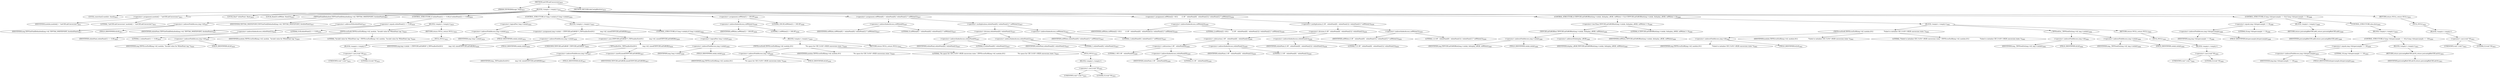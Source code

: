 digraph "initCIELabConversion" {  
"60185" [label = <(METHOD,initCIELabConversion)<SUB>2610</SUB>> ]
"60186" [label = <(PARAM,TIFFRGBAImage *img)<SUB>2610</SUB>> ]
"60187" [label = <(BLOCK,&lt;empty&gt;,&lt;empty&gt;)<SUB>2611</SUB>> ]
"60188" [label = <(LOCAL,constchar[] module: char[])<SUB>2612</SUB>> ]
"60189" [label = <(&lt;operator&gt;.assignment,module[] = &quot;initCIELabConversion&quot;)<SUB>2612</SUB>> ]
"60190" [label = <(IDENTIFIER,module,module[] = &quot;initCIELabConversion&quot;)<SUB>2612</SUB>> ]
"60191" [label = <(LITERAL,&quot;initCIELabConversion&quot;,module[] = &quot;initCIELabConversion&quot;)<SUB>2612</SUB>> ]
"60192" [label = <(LOCAL,float* whitePoint: float)<SUB>2614</SUB>> ]
"60193" [label = <(LOCAL,float[3] refWhite: float[3])<SUB>2615</SUB>> ]
"60194" [label = <(TIFFGetFieldDefaulted,TIFFGetFieldDefaulted(img-&gt;tif, TIFFTAG_WHITEPOINT, &amp;whitePoint))<SUB>2617</SUB>> ]
"60195" [label = <(&lt;operator&gt;.indirectFieldAccess,img-&gt;tif)<SUB>2617</SUB>> ]
"60196" [label = <(IDENTIFIER,img,TIFFGetFieldDefaulted(img-&gt;tif, TIFFTAG_WHITEPOINT, &amp;whitePoint))<SUB>2617</SUB>> ]
"60197" [label = <(FIELD_IDENTIFIER,tif,tif)<SUB>2617</SUB>> ]
"60198" [label = <(IDENTIFIER,TIFFTAG_WHITEPOINT,TIFFGetFieldDefaulted(img-&gt;tif, TIFFTAG_WHITEPOINT, &amp;whitePoint))<SUB>2617</SUB>> ]
"60199" [label = <(&lt;operator&gt;.addressOf,&amp;whitePoint)<SUB>2617</SUB>> ]
"60200" [label = <(IDENTIFIER,whitePoint,TIFFGetFieldDefaulted(img-&gt;tif, TIFFTAG_WHITEPOINT, &amp;whitePoint))<SUB>2617</SUB>> ]
"60201" [label = <(CONTROL_STRUCTURE,if (whitePoint[1] == 0.0f),if (whitePoint[1] == 0.0f))<SUB>2618</SUB>> ]
"60202" [label = <(&lt;operator&gt;.equals,whitePoint[1] == 0.0f)<SUB>2618</SUB>> ]
"60203" [label = <(&lt;operator&gt;.indirectIndexAccess,whitePoint[1])<SUB>2618</SUB>> ]
"60204" [label = <(IDENTIFIER,whitePoint,whitePoint[1] == 0.0f)<SUB>2618</SUB>> ]
"60205" [label = <(LITERAL,1,whitePoint[1] == 0.0f)<SUB>2618</SUB>> ]
"60206" [label = <(LITERAL,0.0f,whitePoint[1] == 0.0f)<SUB>2618</SUB>> ]
"60207" [label = <(BLOCK,&lt;empty&gt;,&lt;empty&gt;)<SUB>2619</SUB>> ]
"60208" [label = <(TIFFErrorExtR,TIFFErrorExtR(img-&gt;tif, module, &quot;Invalid value for WhitePoint tag.&quot;))<SUB>2620</SUB>> ]
"60209" [label = <(&lt;operator&gt;.indirectFieldAccess,img-&gt;tif)<SUB>2620</SUB>> ]
"60210" [label = <(IDENTIFIER,img,TIFFErrorExtR(img-&gt;tif, module, &quot;Invalid value for WhitePoint tag.&quot;))<SUB>2620</SUB>> ]
"60211" [label = <(FIELD_IDENTIFIER,tif,tif)<SUB>2620</SUB>> ]
"60212" [label = <(IDENTIFIER,module,TIFFErrorExtR(img-&gt;tif, module, &quot;Invalid value for WhitePoint tag.&quot;))<SUB>2620</SUB>> ]
"60213" [label = <(LITERAL,&quot;Invalid value for WhitePoint tag.&quot;,TIFFErrorExtR(img-&gt;tif, module, &quot;Invalid value for WhitePoint tag.&quot;))<SUB>2620</SUB>> ]
"60214" [label = <(RETURN,return NULL;,return NULL;)<SUB>2621</SUB>> ]
"60215" [label = <(NULL,NULL)<SUB>2621</SUB>> ]
"60216" [label = <(BLOCK,&lt;empty&gt;,&lt;empty&gt;)> ]
"60217" [label = <(&lt;operator&gt;.cast,(void *)0)<SUB>2621</SUB>> ]
"60218" [label = <(UNKNOWN,void *,void *)<SUB>2621</SUB>> ]
"60219" [label = <(LITERAL,0,(void *)0)<SUB>2621</SUB>> ]
"60220" [label = <(CONTROL_STRUCTURE,if (!img-&gt;cielab),if (!img-&gt;cielab))<SUB>2624</SUB>> ]
"60221" [label = <(&lt;operator&gt;.logicalNot,!img-&gt;cielab)<SUB>2624</SUB>> ]
"60222" [label = <(&lt;operator&gt;.indirectFieldAccess,img-&gt;cielab)<SUB>2624</SUB>> ]
"60223" [label = <(IDENTIFIER,img,!img-&gt;cielab)<SUB>2624</SUB>> ]
"60224" [label = <(FIELD_IDENTIFIER,cielab,cielab)<SUB>2624</SUB>> ]
"60225" [label = <(BLOCK,&lt;empty&gt;,&lt;empty&gt;)<SUB>2625</SUB>> ]
"60226" [label = <(&lt;operator&gt;.assignment,img-&gt;cielab = (TIFFCIELabToRGB *)_TIFFmallocExt(\012            img-&gt;tif, sizeof(TIFFCIELabToRGB)))<SUB>2626</SUB>> ]
"60227" [label = <(&lt;operator&gt;.indirectFieldAccess,img-&gt;cielab)<SUB>2626</SUB>> ]
"60228" [label = <(IDENTIFIER,img,img-&gt;cielab = (TIFFCIELabToRGB *)_TIFFmallocExt(\012            img-&gt;tif, sizeof(TIFFCIELabToRGB)))<SUB>2626</SUB>> ]
"60229" [label = <(FIELD_IDENTIFIER,cielab,cielab)<SUB>2626</SUB>> ]
"60230" [label = <(&lt;operator&gt;.cast,(TIFFCIELabToRGB *)_TIFFmallocExt(\012            img-&gt;tif, sizeof(TIFFCIELabToRGB)))<SUB>2626</SUB>> ]
"60231" [label = <(UNKNOWN,TIFFCIELabToRGB *,TIFFCIELabToRGB *)<SUB>2626</SUB>> ]
"60232" [label = <(_TIFFmallocExt,_TIFFmallocExt(\012            img-&gt;tif, sizeof(TIFFCIELabToRGB)))<SUB>2626</SUB>> ]
"60233" [label = <(&lt;operator&gt;.indirectFieldAccess,img-&gt;tif)<SUB>2627</SUB>> ]
"60234" [label = <(IDENTIFIER,img,_TIFFmallocExt(\012            img-&gt;tif, sizeof(TIFFCIELabToRGB)))<SUB>2627</SUB>> ]
"60235" [label = <(FIELD_IDENTIFIER,tif,tif)<SUB>2627</SUB>> ]
"60236" [label = <(&lt;operator&gt;.sizeOf,sizeof(TIFFCIELabToRGB))<SUB>2627</SUB>> ]
"60237" [label = <(IDENTIFIER,TIFFCIELabToRGB,sizeof(TIFFCIELabToRGB))<SUB>2627</SUB>> ]
"60238" [label = <(CONTROL_STRUCTURE,if (!img-&gt;cielab),if (!img-&gt;cielab))<SUB>2628</SUB>> ]
"60239" [label = <(&lt;operator&gt;.logicalNot,!img-&gt;cielab)<SUB>2628</SUB>> ]
"60240" [label = <(&lt;operator&gt;.indirectFieldAccess,img-&gt;cielab)<SUB>2628</SUB>> ]
"60241" [label = <(IDENTIFIER,img,!img-&gt;cielab)<SUB>2628</SUB>> ]
"60242" [label = <(FIELD_IDENTIFIER,cielab,cielab)<SUB>2628</SUB>> ]
"60243" [label = <(BLOCK,&lt;empty&gt;,&lt;empty&gt;)<SUB>2629</SUB>> ]
"60244" [label = <(TIFFErrorExtR,TIFFErrorExtR(img-&gt;tif, module,\012                          &quot;No space for CIE L*a*b*-&gt;RGB conversion state.&quot;))<SUB>2630</SUB>> ]
"60245" [label = <(&lt;operator&gt;.indirectFieldAccess,img-&gt;tif)<SUB>2630</SUB>> ]
"60246" [label = <(IDENTIFIER,img,TIFFErrorExtR(img-&gt;tif, module,\012                          &quot;No space for CIE L*a*b*-&gt;RGB conversion state.&quot;))<SUB>2630</SUB>> ]
"60247" [label = <(FIELD_IDENTIFIER,tif,tif)<SUB>2630</SUB>> ]
"60248" [label = <(IDENTIFIER,module,TIFFErrorExtR(img-&gt;tif, module,\012                          &quot;No space for CIE L*a*b*-&gt;RGB conversion state.&quot;))<SUB>2630</SUB>> ]
"60249" [label = <(LITERAL,&quot;No space for CIE L*a*b*-&gt;RGB conversion state.&quot;,TIFFErrorExtR(img-&gt;tif, module,\012                          &quot;No space for CIE L*a*b*-&gt;RGB conversion state.&quot;))<SUB>2631</SUB>> ]
"60250" [label = <(RETURN,return NULL;,return NULL;)<SUB>2632</SUB>> ]
"60251" [label = <(NULL,NULL)<SUB>2632</SUB>> ]
"60252" [label = <(BLOCK,&lt;empty&gt;,&lt;empty&gt;)> ]
"60253" [label = <(&lt;operator&gt;.cast,(void *)0)<SUB>2632</SUB>> ]
"60254" [label = <(UNKNOWN,void *,void *)<SUB>2632</SUB>> ]
"60255" [label = <(LITERAL,0,(void *)0)<SUB>2632</SUB>> ]
"60256" [label = <(&lt;operator&gt;.assignment,refWhite[1] = 100.0F)<SUB>2636</SUB>> ]
"60257" [label = <(&lt;operator&gt;.indirectIndexAccess,refWhite[1])<SUB>2636</SUB>> ]
"60258" [label = <(IDENTIFIER,refWhite,refWhite[1] = 100.0F)<SUB>2636</SUB>> ]
"60259" [label = <(LITERAL,1,refWhite[1] = 100.0F)<SUB>2636</SUB>> ]
"60260" [label = <(LITERAL,100.0F,refWhite[1] = 100.0F)<SUB>2636</SUB>> ]
"60261" [label = <(&lt;operator&gt;.assignment,refWhite[0] = whitePoint[0] / whitePoint[1] * refWhite[1])<SUB>2637</SUB>> ]
"60262" [label = <(&lt;operator&gt;.indirectIndexAccess,refWhite[0])<SUB>2637</SUB>> ]
"60263" [label = <(IDENTIFIER,refWhite,refWhite[0] = whitePoint[0] / whitePoint[1] * refWhite[1])<SUB>2637</SUB>> ]
"60264" [label = <(LITERAL,0,refWhite[0] = whitePoint[0] / whitePoint[1] * refWhite[1])<SUB>2637</SUB>> ]
"60265" [label = <(&lt;operator&gt;.multiplication,whitePoint[0] / whitePoint[1] * refWhite[1])<SUB>2637</SUB>> ]
"60266" [label = <(&lt;operator&gt;.division,whitePoint[0] / whitePoint[1])<SUB>2637</SUB>> ]
"60267" [label = <(&lt;operator&gt;.indirectIndexAccess,whitePoint[0])<SUB>2637</SUB>> ]
"60268" [label = <(IDENTIFIER,whitePoint,whitePoint[0] / whitePoint[1])<SUB>2637</SUB>> ]
"60269" [label = <(LITERAL,0,whitePoint[0] / whitePoint[1])<SUB>2637</SUB>> ]
"60270" [label = <(&lt;operator&gt;.indirectIndexAccess,whitePoint[1])<SUB>2637</SUB>> ]
"60271" [label = <(IDENTIFIER,whitePoint,whitePoint[0] / whitePoint[1])<SUB>2637</SUB>> ]
"60272" [label = <(LITERAL,1,whitePoint[0] / whitePoint[1])<SUB>2637</SUB>> ]
"60273" [label = <(&lt;operator&gt;.indirectIndexAccess,refWhite[1])<SUB>2637</SUB>> ]
"60274" [label = <(IDENTIFIER,refWhite,whitePoint[0] / whitePoint[1] * refWhite[1])<SUB>2637</SUB>> ]
"60275" [label = <(LITERAL,1,whitePoint[0] / whitePoint[1] * refWhite[1])<SUB>2637</SUB>> ]
"60276" [label = <(&lt;operator&gt;.assignment,refWhite[2] =\012        (1.0F - whitePoint[0] - whitePoint[1]) / whitePoint[1] * refWhite[1])<SUB>2638</SUB>> ]
"60277" [label = <(&lt;operator&gt;.indirectIndexAccess,refWhite[2])<SUB>2638</SUB>> ]
"60278" [label = <(IDENTIFIER,refWhite,refWhite[2] =\012        (1.0F - whitePoint[0] - whitePoint[1]) / whitePoint[1] * refWhite[1])<SUB>2638</SUB>> ]
"60279" [label = <(LITERAL,2,refWhite[2] =\012        (1.0F - whitePoint[0] - whitePoint[1]) / whitePoint[1] * refWhite[1])<SUB>2638</SUB>> ]
"60280" [label = <(&lt;operator&gt;.multiplication,(1.0F - whitePoint[0] - whitePoint[1]) / whitePoint[1] * refWhite[1])<SUB>2639</SUB>> ]
"60281" [label = <(&lt;operator&gt;.division,(1.0F - whitePoint[0] - whitePoint[1]) / whitePoint[1])<SUB>2639</SUB>> ]
"60282" [label = <(&lt;operator&gt;.subtraction,1.0F - whitePoint[0] - whitePoint[1])<SUB>2639</SUB>> ]
"60283" [label = <(&lt;operator&gt;.subtraction,1.0F - whitePoint[0])<SUB>2639</SUB>> ]
"60284" [label = <(LITERAL,1.0F,1.0F - whitePoint[0])<SUB>2639</SUB>> ]
"60285" [label = <(&lt;operator&gt;.indirectIndexAccess,whitePoint[0])<SUB>2639</SUB>> ]
"60286" [label = <(IDENTIFIER,whitePoint,1.0F - whitePoint[0])<SUB>2639</SUB>> ]
"60287" [label = <(LITERAL,0,1.0F - whitePoint[0])<SUB>2639</SUB>> ]
"60288" [label = <(&lt;operator&gt;.indirectIndexAccess,whitePoint[1])<SUB>2639</SUB>> ]
"60289" [label = <(IDENTIFIER,whitePoint,1.0F - whitePoint[0] - whitePoint[1])<SUB>2639</SUB>> ]
"60290" [label = <(LITERAL,1,1.0F - whitePoint[0] - whitePoint[1])<SUB>2639</SUB>> ]
"60291" [label = <(&lt;operator&gt;.indirectIndexAccess,whitePoint[1])<SUB>2639</SUB>> ]
"60292" [label = <(IDENTIFIER,whitePoint,(1.0F - whitePoint[0] - whitePoint[1]) / whitePoint[1])<SUB>2639</SUB>> ]
"60293" [label = <(LITERAL,1,(1.0F - whitePoint[0] - whitePoint[1]) / whitePoint[1])<SUB>2639</SUB>> ]
"60294" [label = <(&lt;operator&gt;.indirectIndexAccess,refWhite[1])<SUB>2639</SUB>> ]
"60295" [label = <(IDENTIFIER,refWhite,(1.0F - whitePoint[0] - whitePoint[1]) / whitePoint[1] * refWhite[1])<SUB>2639</SUB>> ]
"60296" [label = <(LITERAL,1,(1.0F - whitePoint[0] - whitePoint[1]) / whitePoint[1] * refWhite[1])<SUB>2639</SUB>> ]
"60297" [label = <(CONTROL_STRUCTURE,if (TIFFCIELabToRGBInit(img-&gt;cielab, &amp;display_sRGB, refWhite) &lt; 0),if (TIFFCIELabToRGBInit(img-&gt;cielab, &amp;display_sRGB, refWhite) &lt; 0))<SUB>2640</SUB>> ]
"60298" [label = <(&lt;operator&gt;.lessThan,TIFFCIELabToRGBInit(img-&gt;cielab, &amp;display_sRGB, refWhite) &lt; 0)<SUB>2640</SUB>> ]
"60299" [label = <(TIFFCIELabToRGBInit,TIFFCIELabToRGBInit(img-&gt;cielab, &amp;display_sRGB, refWhite))<SUB>2640</SUB>> ]
"60300" [label = <(&lt;operator&gt;.indirectFieldAccess,img-&gt;cielab)<SUB>2640</SUB>> ]
"60301" [label = <(IDENTIFIER,img,TIFFCIELabToRGBInit(img-&gt;cielab, &amp;display_sRGB, refWhite))<SUB>2640</SUB>> ]
"60302" [label = <(FIELD_IDENTIFIER,cielab,cielab)<SUB>2640</SUB>> ]
"60303" [label = <(&lt;operator&gt;.addressOf,&amp;display_sRGB)<SUB>2640</SUB>> ]
"60304" [label = <(IDENTIFIER,display_sRGB,TIFFCIELabToRGBInit(img-&gt;cielab, &amp;display_sRGB, refWhite))<SUB>2640</SUB>> ]
"60305" [label = <(IDENTIFIER,refWhite,TIFFCIELabToRGBInit(img-&gt;cielab, &amp;display_sRGB, refWhite))<SUB>2640</SUB>> ]
"60306" [label = <(LITERAL,0,TIFFCIELabToRGBInit(img-&gt;cielab, &amp;display_sRGB, refWhite) &lt; 0)<SUB>2640</SUB>> ]
"60307" [label = <(BLOCK,&lt;empty&gt;,&lt;empty&gt;)<SUB>2641</SUB>> ]
"60308" [label = <(TIFFErrorExtR,TIFFErrorExtR(img-&gt;tif, module,\012                      &quot;Failed to initialize CIE L*a*b*-&gt;RGB conversion state.&quot;))<SUB>2642</SUB>> ]
"60309" [label = <(&lt;operator&gt;.indirectFieldAccess,img-&gt;tif)<SUB>2642</SUB>> ]
"60310" [label = <(IDENTIFIER,img,TIFFErrorExtR(img-&gt;tif, module,\012                      &quot;Failed to initialize CIE L*a*b*-&gt;RGB conversion state.&quot;))<SUB>2642</SUB>> ]
"60311" [label = <(FIELD_IDENTIFIER,tif,tif)<SUB>2642</SUB>> ]
"60312" [label = <(IDENTIFIER,module,TIFFErrorExtR(img-&gt;tif, module,\012                      &quot;Failed to initialize CIE L*a*b*-&gt;RGB conversion state.&quot;))<SUB>2642</SUB>> ]
"60313" [label = <(LITERAL,&quot;Failed to initialize CIE L*a*b*-&gt;RGB conversion state.&quot;,TIFFErrorExtR(img-&gt;tif, module,\012                      &quot;Failed to initialize CIE L*a*b*-&gt;RGB conversion state.&quot;))<SUB>2643</SUB>> ]
"60314" [label = <(_TIFFfreeExt,_TIFFfreeExt(img-&gt;tif, img-&gt;cielab))<SUB>2644</SUB>> ]
"60315" [label = <(&lt;operator&gt;.indirectFieldAccess,img-&gt;tif)<SUB>2644</SUB>> ]
"60316" [label = <(IDENTIFIER,img,_TIFFfreeExt(img-&gt;tif, img-&gt;cielab))<SUB>2644</SUB>> ]
"60317" [label = <(FIELD_IDENTIFIER,tif,tif)<SUB>2644</SUB>> ]
"60318" [label = <(&lt;operator&gt;.indirectFieldAccess,img-&gt;cielab)<SUB>2644</SUB>> ]
"60319" [label = <(IDENTIFIER,img,_TIFFfreeExt(img-&gt;tif, img-&gt;cielab))<SUB>2644</SUB>> ]
"60320" [label = <(FIELD_IDENTIFIER,cielab,cielab)<SUB>2644</SUB>> ]
"60321" [label = <(RETURN,return NULL;,return NULL;)<SUB>2645</SUB>> ]
"60322" [label = <(NULL,NULL)<SUB>2645</SUB>> ]
"60323" [label = <(BLOCK,&lt;empty&gt;,&lt;empty&gt;)> ]
"60324" [label = <(&lt;operator&gt;.cast,(void *)0)<SUB>2645</SUB>> ]
"60325" [label = <(UNKNOWN,void *,void *)<SUB>2645</SUB>> ]
"60326" [label = <(LITERAL,0,(void *)0)<SUB>2645</SUB>> ]
"60327" [label = <(CONTROL_STRUCTURE,if (img-&gt;bitspersample == 8),if (img-&gt;bitspersample == 8))<SUB>2648</SUB>> ]
"60328" [label = <(&lt;operator&gt;.equals,img-&gt;bitspersample == 8)<SUB>2648</SUB>> ]
"60329" [label = <(&lt;operator&gt;.indirectFieldAccess,img-&gt;bitspersample)<SUB>2648</SUB>> ]
"60330" [label = <(IDENTIFIER,img,img-&gt;bitspersample == 8)<SUB>2648</SUB>> ]
"60331" [label = <(FIELD_IDENTIFIER,bitspersample,bitspersample)<SUB>2648</SUB>> ]
"60332" [label = <(LITERAL,8,img-&gt;bitspersample == 8)<SUB>2648</SUB>> ]
"60333" [label = <(BLOCK,&lt;empty&gt;,&lt;empty&gt;)<SUB>2649</SUB>> ]
"60334" [label = <(RETURN,return putcontig8bitCIELab8;,return putcontig8bitCIELab8;)<SUB>2649</SUB>> ]
"60335" [label = <(IDENTIFIER,putcontig8bitCIELab8,return putcontig8bitCIELab8;)<SUB>2649</SUB>> ]
"60336" [label = <(CONTROL_STRUCTURE,else,else)<SUB>2650</SUB>> ]
"60337" [label = <(BLOCK,&lt;empty&gt;,&lt;empty&gt;)<SUB>2650</SUB>> ]
"60338" [label = <(CONTROL_STRUCTURE,if (img-&gt;bitspersample == 16),if (img-&gt;bitspersample == 16))<SUB>2650</SUB>> ]
"60339" [label = <(&lt;operator&gt;.equals,img-&gt;bitspersample == 16)<SUB>2650</SUB>> ]
"60340" [label = <(&lt;operator&gt;.indirectFieldAccess,img-&gt;bitspersample)<SUB>2650</SUB>> ]
"60341" [label = <(IDENTIFIER,img,img-&gt;bitspersample == 16)<SUB>2650</SUB>> ]
"60342" [label = <(FIELD_IDENTIFIER,bitspersample,bitspersample)<SUB>2650</SUB>> ]
"60343" [label = <(LITERAL,16,img-&gt;bitspersample == 16)<SUB>2650</SUB>> ]
"60344" [label = <(BLOCK,&lt;empty&gt;,&lt;empty&gt;)<SUB>2651</SUB>> ]
"60345" [label = <(RETURN,return putcontig8bitCIELab16;,return putcontig8bitCIELab16;)<SUB>2651</SUB>> ]
"60346" [label = <(IDENTIFIER,putcontig8bitCIELab16,return putcontig8bitCIELab16;)<SUB>2651</SUB>> ]
"60347" [label = <(RETURN,return NULL;,return NULL;)<SUB>2652</SUB>> ]
"60348" [label = <(NULL,NULL)<SUB>2652</SUB>> ]
"60349" [label = <(BLOCK,&lt;empty&gt;,&lt;empty&gt;)> ]
"60350" [label = <(&lt;operator&gt;.cast,(void *)0)<SUB>2652</SUB>> ]
"60351" [label = <(UNKNOWN,void *,void *)<SUB>2652</SUB>> ]
"60352" [label = <(LITERAL,0,(void *)0)<SUB>2652</SUB>> ]
"60353" [label = <(METHOD_RETURN,tileContigRoutine)<SUB>2610</SUB>> ]
  "60185" -> "60186" 
  "60185" -> "60187" 
  "60185" -> "60353" 
  "60187" -> "60188" 
  "60187" -> "60189" 
  "60187" -> "60192" 
  "60187" -> "60193" 
  "60187" -> "60194" 
  "60187" -> "60201" 
  "60187" -> "60220" 
  "60187" -> "60256" 
  "60187" -> "60261" 
  "60187" -> "60276" 
  "60187" -> "60297" 
  "60187" -> "60327" 
  "60187" -> "60347" 
  "60189" -> "60190" 
  "60189" -> "60191" 
  "60194" -> "60195" 
  "60194" -> "60198" 
  "60194" -> "60199" 
  "60195" -> "60196" 
  "60195" -> "60197" 
  "60199" -> "60200" 
  "60201" -> "60202" 
  "60201" -> "60207" 
  "60202" -> "60203" 
  "60202" -> "60206" 
  "60203" -> "60204" 
  "60203" -> "60205" 
  "60207" -> "60208" 
  "60207" -> "60214" 
  "60208" -> "60209" 
  "60208" -> "60212" 
  "60208" -> "60213" 
  "60209" -> "60210" 
  "60209" -> "60211" 
  "60214" -> "60215" 
  "60215" -> "60216" 
  "60216" -> "60217" 
  "60217" -> "60218" 
  "60217" -> "60219" 
  "60220" -> "60221" 
  "60220" -> "60225" 
  "60221" -> "60222" 
  "60222" -> "60223" 
  "60222" -> "60224" 
  "60225" -> "60226" 
  "60225" -> "60238" 
  "60226" -> "60227" 
  "60226" -> "60230" 
  "60227" -> "60228" 
  "60227" -> "60229" 
  "60230" -> "60231" 
  "60230" -> "60232" 
  "60232" -> "60233" 
  "60232" -> "60236" 
  "60233" -> "60234" 
  "60233" -> "60235" 
  "60236" -> "60237" 
  "60238" -> "60239" 
  "60238" -> "60243" 
  "60239" -> "60240" 
  "60240" -> "60241" 
  "60240" -> "60242" 
  "60243" -> "60244" 
  "60243" -> "60250" 
  "60244" -> "60245" 
  "60244" -> "60248" 
  "60244" -> "60249" 
  "60245" -> "60246" 
  "60245" -> "60247" 
  "60250" -> "60251" 
  "60251" -> "60252" 
  "60252" -> "60253" 
  "60253" -> "60254" 
  "60253" -> "60255" 
  "60256" -> "60257" 
  "60256" -> "60260" 
  "60257" -> "60258" 
  "60257" -> "60259" 
  "60261" -> "60262" 
  "60261" -> "60265" 
  "60262" -> "60263" 
  "60262" -> "60264" 
  "60265" -> "60266" 
  "60265" -> "60273" 
  "60266" -> "60267" 
  "60266" -> "60270" 
  "60267" -> "60268" 
  "60267" -> "60269" 
  "60270" -> "60271" 
  "60270" -> "60272" 
  "60273" -> "60274" 
  "60273" -> "60275" 
  "60276" -> "60277" 
  "60276" -> "60280" 
  "60277" -> "60278" 
  "60277" -> "60279" 
  "60280" -> "60281" 
  "60280" -> "60294" 
  "60281" -> "60282" 
  "60281" -> "60291" 
  "60282" -> "60283" 
  "60282" -> "60288" 
  "60283" -> "60284" 
  "60283" -> "60285" 
  "60285" -> "60286" 
  "60285" -> "60287" 
  "60288" -> "60289" 
  "60288" -> "60290" 
  "60291" -> "60292" 
  "60291" -> "60293" 
  "60294" -> "60295" 
  "60294" -> "60296" 
  "60297" -> "60298" 
  "60297" -> "60307" 
  "60298" -> "60299" 
  "60298" -> "60306" 
  "60299" -> "60300" 
  "60299" -> "60303" 
  "60299" -> "60305" 
  "60300" -> "60301" 
  "60300" -> "60302" 
  "60303" -> "60304" 
  "60307" -> "60308" 
  "60307" -> "60314" 
  "60307" -> "60321" 
  "60308" -> "60309" 
  "60308" -> "60312" 
  "60308" -> "60313" 
  "60309" -> "60310" 
  "60309" -> "60311" 
  "60314" -> "60315" 
  "60314" -> "60318" 
  "60315" -> "60316" 
  "60315" -> "60317" 
  "60318" -> "60319" 
  "60318" -> "60320" 
  "60321" -> "60322" 
  "60322" -> "60323" 
  "60323" -> "60324" 
  "60324" -> "60325" 
  "60324" -> "60326" 
  "60327" -> "60328" 
  "60327" -> "60333" 
  "60327" -> "60336" 
  "60328" -> "60329" 
  "60328" -> "60332" 
  "60329" -> "60330" 
  "60329" -> "60331" 
  "60333" -> "60334" 
  "60334" -> "60335" 
  "60336" -> "60337" 
  "60337" -> "60338" 
  "60338" -> "60339" 
  "60338" -> "60344" 
  "60339" -> "60340" 
  "60339" -> "60343" 
  "60340" -> "60341" 
  "60340" -> "60342" 
  "60344" -> "60345" 
  "60345" -> "60346" 
  "60347" -> "60348" 
  "60348" -> "60349" 
  "60349" -> "60350" 
  "60350" -> "60351" 
  "60350" -> "60352" 
}
